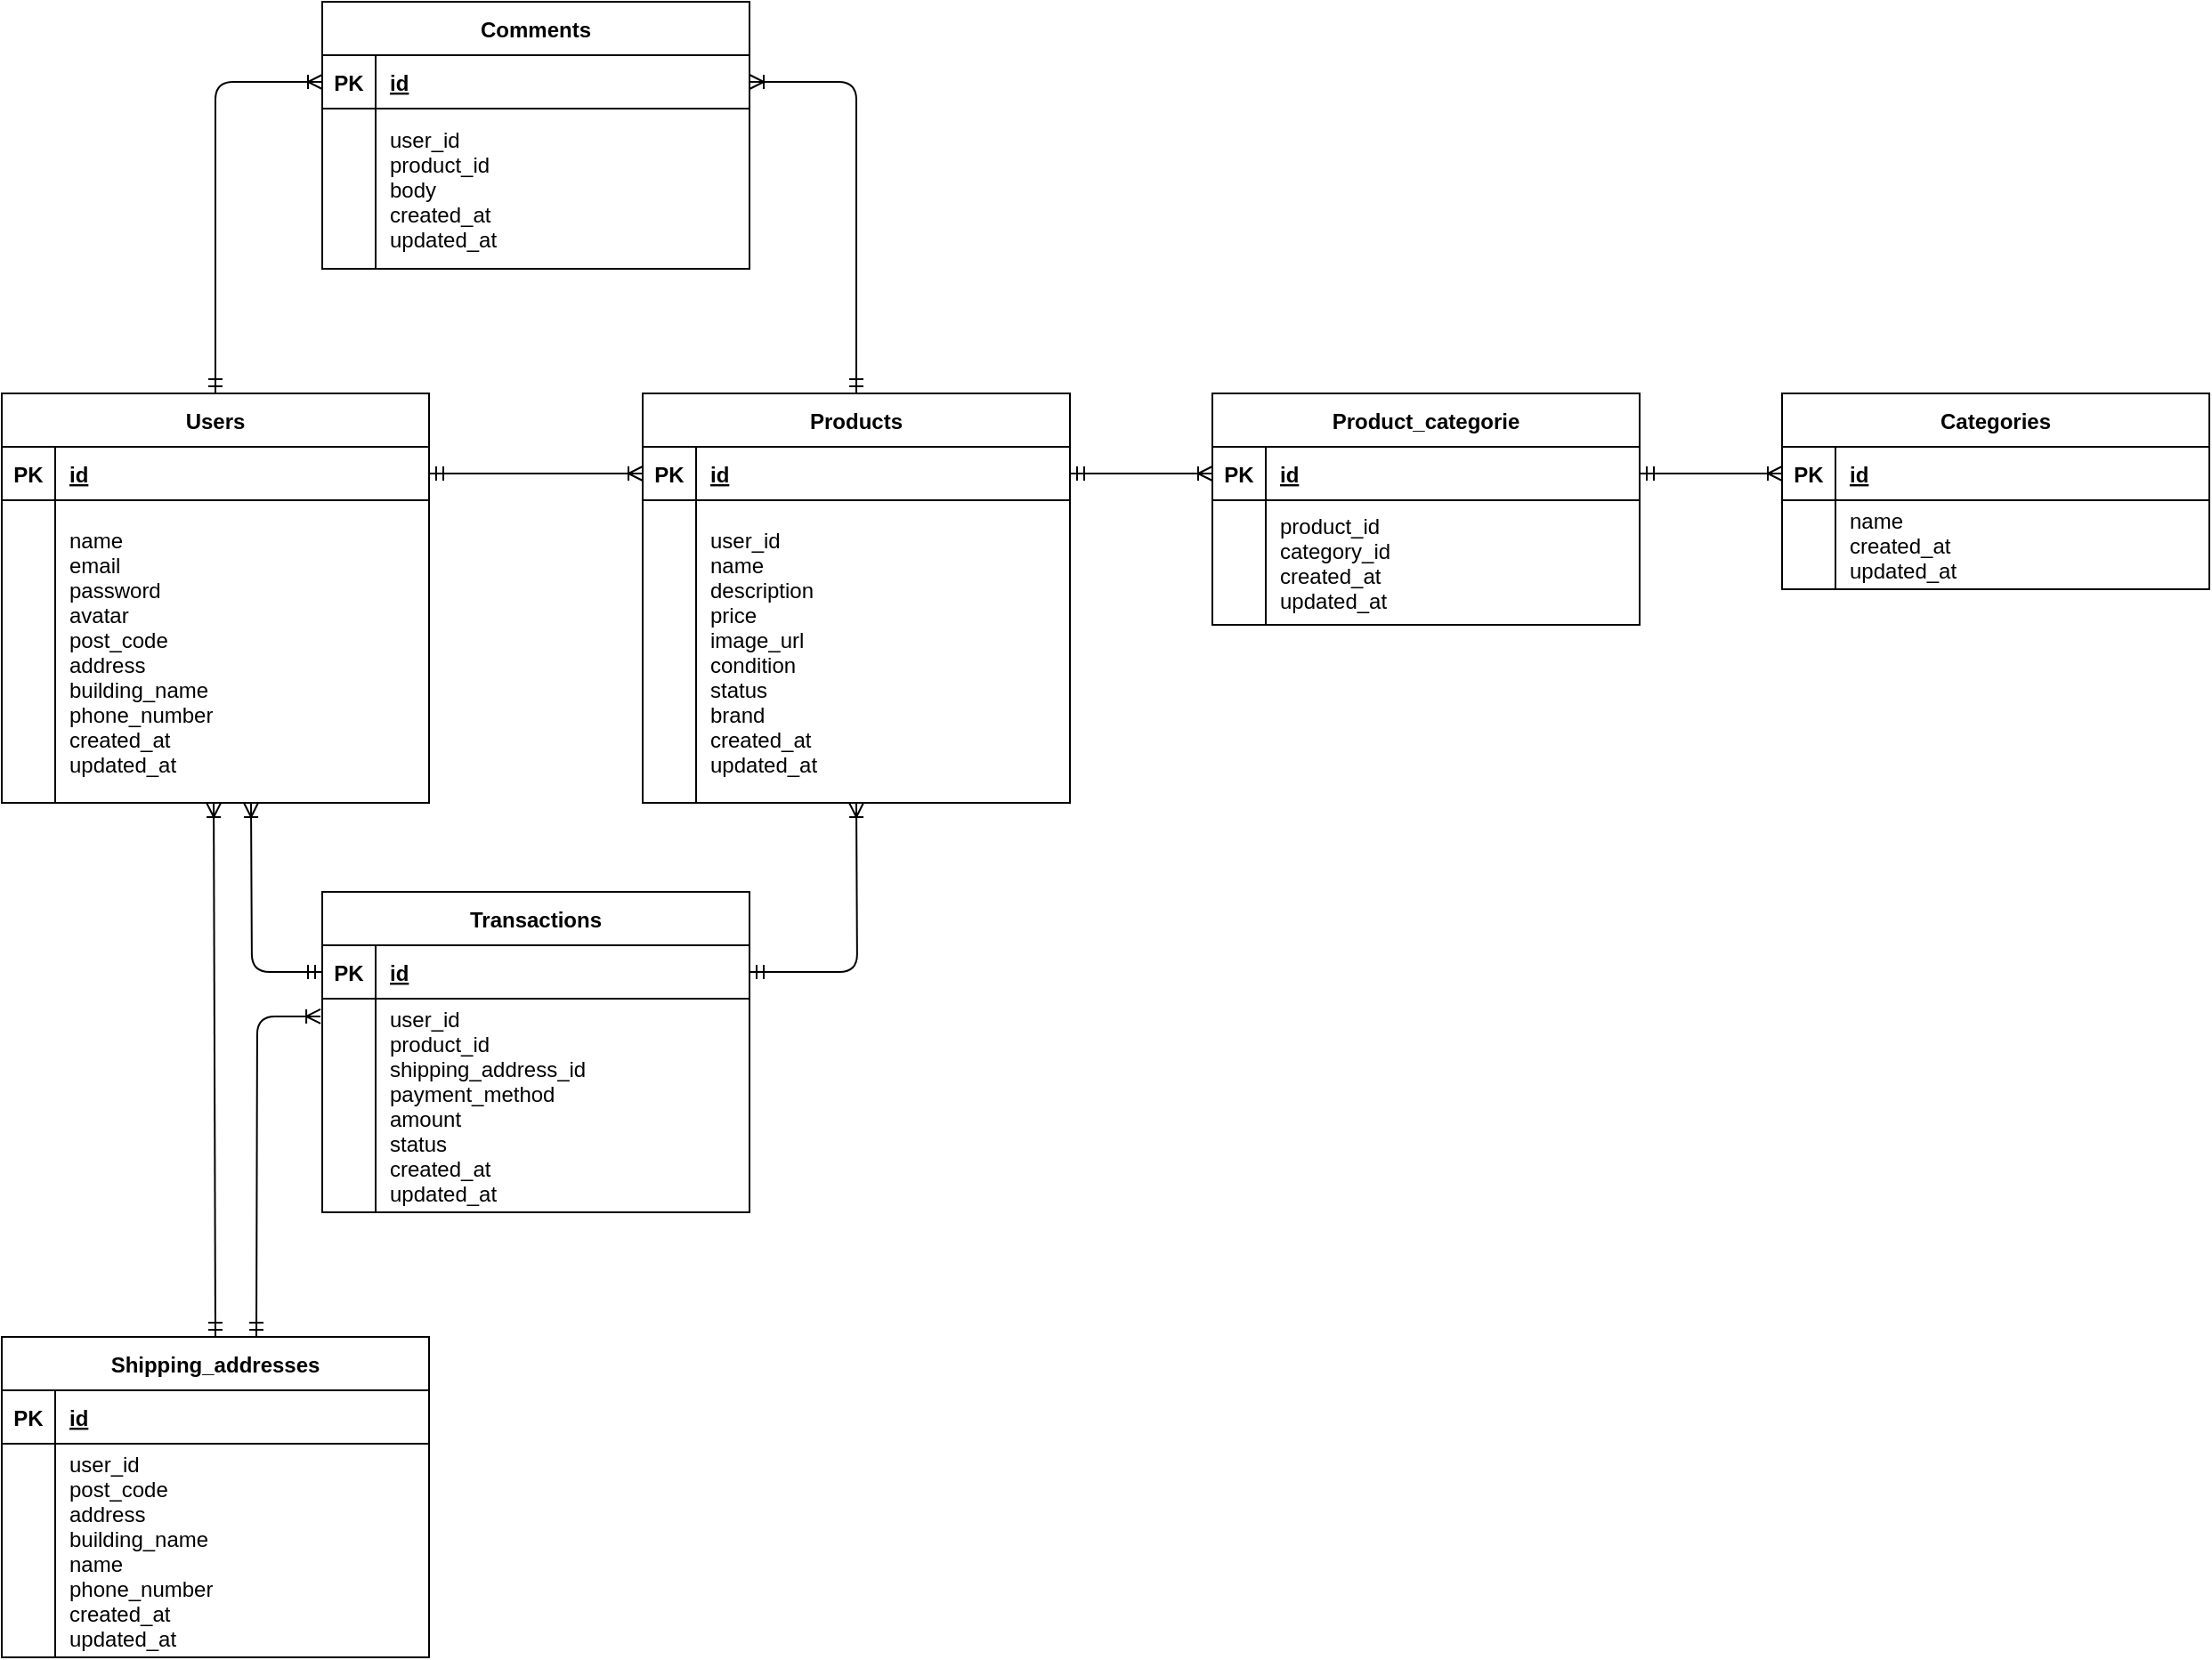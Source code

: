 <mxfile version="26.0.16">
  <diagram id="R2lEEEUBdFMjLlhIrx00" name="Page-1">
    <mxGraphModel dx="1114" dy="1979" grid="1" gridSize="10" guides="1" tooltips="1" connect="1" arrows="1" fold="1" page="1" pageScale="1" pageWidth="850" pageHeight="1100" math="0" shadow="0" extFonts="Permanent Marker^https://fonts.googleapis.com/css?family=Permanent+Marker">
      <root>
        <mxCell id="0" />
        <mxCell id="1" parent="0" />
        <mxCell id="C-vyLk0tnHw3VtMMgP7b-1" value="" style="endArrow=ERoneToMany;startArrow=ERmandOne;endFill=0;startFill=0;entryX=0;entryY=0.5;entryDx=0;entryDy=0;exitX=1;exitY=0.5;exitDx=0;exitDy=0;exitPerimeter=0;" parent="1" source="qYlAG-uZBEFsMlIln7mZ-29" target="qYlAG-uZBEFsMlIln7mZ-12" edge="1">
          <mxGeometry width="100" height="100" relative="1" as="geometry">
            <mxPoint x="370" y="-140" as="sourcePoint" />
            <mxPoint x="450" y="-140" as="targetPoint" />
          </mxGeometry>
        </mxCell>
        <mxCell id="C-vyLk0tnHw3VtMMgP7b-23" value="Categories" style="shape=table;startSize=30;container=1;collapsible=1;childLayout=tableLayout;fixedRows=1;rowLines=0;fontStyle=1;align=center;resizeLast=1;" parent="1" vertex="1">
          <mxGeometry x="1120" y="-190" width="240" height="110" as="geometry" />
        </mxCell>
        <mxCell id="C-vyLk0tnHw3VtMMgP7b-24" value="" style="shape=partialRectangle;collapsible=0;dropTarget=0;pointerEvents=0;fillColor=none;points=[[0,0.5],[1,0.5]];portConstraint=eastwest;top=0;left=0;right=0;bottom=1;" parent="C-vyLk0tnHw3VtMMgP7b-23" vertex="1">
          <mxGeometry y="30" width="240" height="30" as="geometry" />
        </mxCell>
        <mxCell id="C-vyLk0tnHw3VtMMgP7b-25" value="PK" style="shape=partialRectangle;overflow=hidden;connectable=0;fillColor=none;top=0;left=0;bottom=0;right=0;fontStyle=1;" parent="C-vyLk0tnHw3VtMMgP7b-24" vertex="1">
          <mxGeometry width="30" height="30" as="geometry">
            <mxRectangle width="30" height="30" as="alternateBounds" />
          </mxGeometry>
        </mxCell>
        <mxCell id="C-vyLk0tnHw3VtMMgP7b-26" value="id" style="shape=partialRectangle;overflow=hidden;connectable=0;fillColor=none;top=0;left=0;bottom=0;right=0;align=left;spacingLeft=6;fontStyle=5;" parent="C-vyLk0tnHw3VtMMgP7b-24" vertex="1">
          <mxGeometry x="30" width="210" height="30" as="geometry">
            <mxRectangle width="210" height="30" as="alternateBounds" />
          </mxGeometry>
        </mxCell>
        <mxCell id="C-vyLk0tnHw3VtMMgP7b-27" value="" style="shape=partialRectangle;collapsible=0;dropTarget=0;pointerEvents=0;fillColor=none;points=[[0,0.5],[1,0.5]];portConstraint=eastwest;top=0;left=0;right=0;bottom=0;" parent="C-vyLk0tnHw3VtMMgP7b-23" vertex="1">
          <mxGeometry y="60" width="240" height="50" as="geometry" />
        </mxCell>
        <mxCell id="C-vyLk0tnHw3VtMMgP7b-28" value="" style="shape=partialRectangle;overflow=hidden;connectable=0;fillColor=none;top=0;left=0;bottom=0;right=0;" parent="C-vyLk0tnHw3VtMMgP7b-27" vertex="1">
          <mxGeometry width="30" height="50" as="geometry">
            <mxRectangle width="30" height="50" as="alternateBounds" />
          </mxGeometry>
        </mxCell>
        <mxCell id="C-vyLk0tnHw3VtMMgP7b-29" value="name&#xa;created_at&#xa;updated_at" style="shape=partialRectangle;overflow=hidden;connectable=0;fillColor=none;top=0;left=0;bottom=0;right=0;align=left;spacingLeft=6;" parent="C-vyLk0tnHw3VtMMgP7b-27" vertex="1">
          <mxGeometry x="30" width="210" height="50" as="geometry">
            <mxRectangle width="210" height="50" as="alternateBounds" />
          </mxGeometry>
        </mxCell>
        <mxCell id="qYlAG-uZBEFsMlIln7mZ-11" value="Products" style="shape=table;startSize=30;container=1;collapsible=1;childLayout=tableLayout;fixedRows=1;rowLines=0;fontStyle=1;align=center;resizeLast=1;" vertex="1" parent="1">
          <mxGeometry x="480" y="-190" width="240" height="230" as="geometry" />
        </mxCell>
        <mxCell id="qYlAG-uZBEFsMlIln7mZ-12" value="" style="shape=partialRectangle;collapsible=0;dropTarget=0;pointerEvents=0;fillColor=none;points=[[0,0.5],[1,0.5]];portConstraint=eastwest;top=0;left=0;right=0;bottom=1;" vertex="1" parent="qYlAG-uZBEFsMlIln7mZ-11">
          <mxGeometry y="30" width="240" height="30" as="geometry" />
        </mxCell>
        <mxCell id="qYlAG-uZBEFsMlIln7mZ-13" value="PK" style="shape=partialRectangle;overflow=hidden;connectable=0;fillColor=none;top=0;left=0;bottom=0;right=0;fontStyle=1;" vertex="1" parent="qYlAG-uZBEFsMlIln7mZ-12">
          <mxGeometry width="30" height="30" as="geometry">
            <mxRectangle width="30" height="30" as="alternateBounds" />
          </mxGeometry>
        </mxCell>
        <mxCell id="qYlAG-uZBEFsMlIln7mZ-14" value="id" style="shape=partialRectangle;overflow=hidden;connectable=0;fillColor=none;top=0;left=0;bottom=0;right=0;align=left;spacingLeft=6;fontStyle=5;" vertex="1" parent="qYlAG-uZBEFsMlIln7mZ-12">
          <mxGeometry x="30" width="210" height="30" as="geometry">
            <mxRectangle width="210" height="30" as="alternateBounds" />
          </mxGeometry>
        </mxCell>
        <mxCell id="qYlAG-uZBEFsMlIln7mZ-15" value="" style="shape=partialRectangle;collapsible=0;dropTarget=0;pointerEvents=0;fillColor=none;points=[[0,0.5],[1,0.5]];portConstraint=eastwest;top=0;left=0;right=0;bottom=0;" vertex="1" parent="qYlAG-uZBEFsMlIln7mZ-11">
          <mxGeometry y="60" width="240" height="170" as="geometry" />
        </mxCell>
        <mxCell id="qYlAG-uZBEFsMlIln7mZ-16" value="" style="shape=partialRectangle;overflow=hidden;connectable=0;fillColor=none;top=0;left=0;bottom=0;right=0;" vertex="1" parent="qYlAG-uZBEFsMlIln7mZ-15">
          <mxGeometry width="30" height="170" as="geometry">
            <mxRectangle width="30" height="170" as="alternateBounds" />
          </mxGeometry>
        </mxCell>
        <mxCell id="qYlAG-uZBEFsMlIln7mZ-17" value="user_id&#xa;name&#xa;description&#xa;price&#xa;image_url&#xa;condition&#xa;status&#xa;brand&#xa;created_at&#xa;updated_at" style="shape=partialRectangle;overflow=hidden;connectable=0;fillColor=none;top=0;left=0;bottom=0;right=0;align=left;spacingLeft=6;" vertex="1" parent="qYlAG-uZBEFsMlIln7mZ-15">
          <mxGeometry x="30" width="210" height="170" as="geometry">
            <mxRectangle width="210" height="170" as="alternateBounds" />
          </mxGeometry>
        </mxCell>
        <mxCell id="qYlAG-uZBEFsMlIln7mZ-18" value="Shipping_addresses" style="shape=table;startSize=30;container=1;collapsible=1;childLayout=tableLayout;fixedRows=1;rowLines=0;fontStyle=1;align=center;resizeLast=1;" vertex="1" parent="1">
          <mxGeometry x="120" y="340" width="240" height="180" as="geometry" />
        </mxCell>
        <mxCell id="qYlAG-uZBEFsMlIln7mZ-19" value="" style="shape=partialRectangle;collapsible=0;dropTarget=0;pointerEvents=0;fillColor=none;points=[[0,0.5],[1,0.5]];portConstraint=eastwest;top=0;left=0;right=0;bottom=1;" vertex="1" parent="qYlAG-uZBEFsMlIln7mZ-18">
          <mxGeometry y="30" width="240" height="30" as="geometry" />
        </mxCell>
        <mxCell id="qYlAG-uZBEFsMlIln7mZ-20" value="PK" style="shape=partialRectangle;overflow=hidden;connectable=0;fillColor=none;top=0;left=0;bottom=0;right=0;fontStyle=1;" vertex="1" parent="qYlAG-uZBEFsMlIln7mZ-19">
          <mxGeometry width="30" height="30" as="geometry">
            <mxRectangle width="30" height="30" as="alternateBounds" />
          </mxGeometry>
        </mxCell>
        <mxCell id="qYlAG-uZBEFsMlIln7mZ-21" value="id" style="shape=partialRectangle;overflow=hidden;connectable=0;fillColor=none;top=0;left=0;bottom=0;right=0;align=left;spacingLeft=6;fontStyle=5;" vertex="1" parent="qYlAG-uZBEFsMlIln7mZ-19">
          <mxGeometry x="30" width="210" height="30" as="geometry">
            <mxRectangle width="210" height="30" as="alternateBounds" />
          </mxGeometry>
        </mxCell>
        <mxCell id="qYlAG-uZBEFsMlIln7mZ-22" value="" style="shape=partialRectangle;collapsible=0;dropTarget=0;pointerEvents=0;fillColor=none;points=[[0,0.5],[1,0.5]];portConstraint=eastwest;top=0;left=0;right=0;bottom=0;" vertex="1" parent="qYlAG-uZBEFsMlIln7mZ-18">
          <mxGeometry y="60" width="240" height="120" as="geometry" />
        </mxCell>
        <mxCell id="qYlAG-uZBEFsMlIln7mZ-23" value="" style="shape=partialRectangle;overflow=hidden;connectable=0;fillColor=none;top=0;left=0;bottom=0;right=0;" vertex="1" parent="qYlAG-uZBEFsMlIln7mZ-22">
          <mxGeometry width="30" height="120" as="geometry">
            <mxRectangle width="30" height="120" as="alternateBounds" />
          </mxGeometry>
        </mxCell>
        <mxCell id="qYlAG-uZBEFsMlIln7mZ-24" value="user_id&#xa;post_code&#xa;address&#xa;building_name&#xa;name&#xa;phone_number&#xa;created_at&#xa;updated_at" style="shape=partialRectangle;overflow=hidden;connectable=0;fillColor=none;top=0;left=0;bottom=0;right=0;align=left;spacingLeft=6;" vertex="1" parent="qYlAG-uZBEFsMlIln7mZ-22">
          <mxGeometry x="30" width="210" height="120" as="geometry">
            <mxRectangle width="210" height="120" as="alternateBounds" />
          </mxGeometry>
        </mxCell>
        <mxCell id="qYlAG-uZBEFsMlIln7mZ-28" value="Users" style="shape=table;startSize=30;container=1;collapsible=1;childLayout=tableLayout;fixedRows=1;rowLines=0;fontStyle=1;align=center;resizeLast=1;" vertex="1" parent="1">
          <mxGeometry x="120" y="-190" width="240" height="230" as="geometry" />
        </mxCell>
        <mxCell id="qYlAG-uZBEFsMlIln7mZ-29" value="" style="shape=partialRectangle;collapsible=0;dropTarget=0;pointerEvents=0;fillColor=none;points=[[0,0.5],[1,0.5]];portConstraint=eastwest;top=0;left=0;right=0;bottom=1;" vertex="1" parent="qYlAG-uZBEFsMlIln7mZ-28">
          <mxGeometry y="30" width="240" height="30" as="geometry" />
        </mxCell>
        <mxCell id="qYlAG-uZBEFsMlIln7mZ-30" value="PK" style="shape=partialRectangle;overflow=hidden;connectable=0;fillColor=none;top=0;left=0;bottom=0;right=0;fontStyle=1;" vertex="1" parent="qYlAG-uZBEFsMlIln7mZ-29">
          <mxGeometry width="30" height="30" as="geometry">
            <mxRectangle width="30" height="30" as="alternateBounds" />
          </mxGeometry>
        </mxCell>
        <mxCell id="qYlAG-uZBEFsMlIln7mZ-31" value="id" style="shape=partialRectangle;overflow=hidden;connectable=0;fillColor=none;top=0;left=0;bottom=0;right=0;align=left;spacingLeft=6;fontStyle=5;" vertex="1" parent="qYlAG-uZBEFsMlIln7mZ-29">
          <mxGeometry x="30" width="210" height="30" as="geometry">
            <mxRectangle width="210" height="30" as="alternateBounds" />
          </mxGeometry>
        </mxCell>
        <mxCell id="qYlAG-uZBEFsMlIln7mZ-32" value="" style="shape=partialRectangle;collapsible=0;dropTarget=0;pointerEvents=0;fillColor=none;points=[[0,0.5],[1,0.5]];portConstraint=eastwest;top=0;left=0;right=0;bottom=0;" vertex="1" parent="qYlAG-uZBEFsMlIln7mZ-28">
          <mxGeometry y="60" width="240" height="170" as="geometry" />
        </mxCell>
        <mxCell id="qYlAG-uZBEFsMlIln7mZ-33" value="" style="shape=partialRectangle;overflow=hidden;connectable=0;fillColor=none;top=0;left=0;bottom=0;right=0;" vertex="1" parent="qYlAG-uZBEFsMlIln7mZ-32">
          <mxGeometry width="30" height="170" as="geometry">
            <mxRectangle width="30" height="170" as="alternateBounds" />
          </mxGeometry>
        </mxCell>
        <mxCell id="qYlAG-uZBEFsMlIln7mZ-34" value="name&#xa;email&#xa;password&#xa;avatar&#xa;post_code&#xa;address&#xa;building_name&#xa;phone_number&#xa;created_at&#xa;updated_at" style="shape=partialRectangle;overflow=hidden;connectable=0;fillColor=none;top=0;left=0;bottom=0;right=0;align=left;spacingLeft=6;" vertex="1" parent="qYlAG-uZBEFsMlIln7mZ-32">
          <mxGeometry x="30" width="210" height="170" as="geometry">
            <mxRectangle width="210" height="170" as="alternateBounds" />
          </mxGeometry>
        </mxCell>
        <mxCell id="qYlAG-uZBEFsMlIln7mZ-63" value="Comments" style="shape=table;startSize=30;container=1;collapsible=1;childLayout=tableLayout;fixedRows=1;rowLines=0;fontStyle=1;align=center;resizeLast=1;" vertex="1" parent="1">
          <mxGeometry x="300" y="-410" width="240" height="150" as="geometry" />
        </mxCell>
        <mxCell id="qYlAG-uZBEFsMlIln7mZ-64" value="" style="shape=partialRectangle;collapsible=0;dropTarget=0;pointerEvents=0;fillColor=none;points=[[0,0.5],[1,0.5]];portConstraint=eastwest;top=0;left=0;right=0;bottom=1;" vertex="1" parent="qYlAG-uZBEFsMlIln7mZ-63">
          <mxGeometry y="30" width="240" height="30" as="geometry" />
        </mxCell>
        <mxCell id="qYlAG-uZBEFsMlIln7mZ-65" value="PK" style="shape=partialRectangle;overflow=hidden;connectable=0;fillColor=none;top=0;left=0;bottom=0;right=0;fontStyle=1;" vertex="1" parent="qYlAG-uZBEFsMlIln7mZ-64">
          <mxGeometry width="30" height="30" as="geometry">
            <mxRectangle width="30" height="30" as="alternateBounds" />
          </mxGeometry>
        </mxCell>
        <mxCell id="qYlAG-uZBEFsMlIln7mZ-66" value="id" style="shape=partialRectangle;overflow=hidden;connectable=0;fillColor=none;top=0;left=0;bottom=0;right=0;align=left;spacingLeft=6;fontStyle=5;" vertex="1" parent="qYlAG-uZBEFsMlIln7mZ-64">
          <mxGeometry x="30" width="210" height="30" as="geometry">
            <mxRectangle width="210" height="30" as="alternateBounds" />
          </mxGeometry>
        </mxCell>
        <mxCell id="qYlAG-uZBEFsMlIln7mZ-67" value="" style="shape=partialRectangle;collapsible=0;dropTarget=0;pointerEvents=0;fillColor=none;points=[[0,0.5],[1,0.5]];portConstraint=eastwest;top=0;left=0;right=0;bottom=0;" vertex="1" parent="qYlAG-uZBEFsMlIln7mZ-63">
          <mxGeometry y="60" width="240" height="90" as="geometry" />
        </mxCell>
        <mxCell id="qYlAG-uZBEFsMlIln7mZ-68" value="" style="shape=partialRectangle;overflow=hidden;connectable=0;fillColor=none;top=0;left=0;bottom=0;right=0;" vertex="1" parent="qYlAG-uZBEFsMlIln7mZ-67">
          <mxGeometry width="30" height="90" as="geometry">
            <mxRectangle width="30" height="90" as="alternateBounds" />
          </mxGeometry>
        </mxCell>
        <mxCell id="qYlAG-uZBEFsMlIln7mZ-69" value="user_id&#xa;product_id&#xa;body&#xa;created_at&#xa;updated_at" style="shape=partialRectangle;overflow=hidden;connectable=0;fillColor=none;top=0;left=0;bottom=0;right=0;align=left;spacingLeft=6;" vertex="1" parent="qYlAG-uZBEFsMlIln7mZ-67">
          <mxGeometry x="30" width="210" height="90" as="geometry">
            <mxRectangle width="210" height="90" as="alternateBounds" />
          </mxGeometry>
        </mxCell>
        <mxCell id="qYlAG-uZBEFsMlIln7mZ-80" value="Product_categorie" style="shape=table;startSize=30;container=1;collapsible=1;childLayout=tableLayout;fixedRows=1;rowLines=0;fontStyle=1;align=center;resizeLast=1;" vertex="1" parent="1">
          <mxGeometry x="800" y="-190" width="240" height="130" as="geometry" />
        </mxCell>
        <mxCell id="qYlAG-uZBEFsMlIln7mZ-81" value="" style="shape=partialRectangle;collapsible=0;dropTarget=0;pointerEvents=0;fillColor=none;points=[[0,0.5],[1,0.5]];portConstraint=eastwest;top=0;left=0;right=0;bottom=1;" vertex="1" parent="qYlAG-uZBEFsMlIln7mZ-80">
          <mxGeometry y="30" width="240" height="30" as="geometry" />
        </mxCell>
        <mxCell id="qYlAG-uZBEFsMlIln7mZ-82" value="PK" style="shape=partialRectangle;overflow=hidden;connectable=0;fillColor=none;top=0;left=0;bottom=0;right=0;fontStyle=1;" vertex="1" parent="qYlAG-uZBEFsMlIln7mZ-81">
          <mxGeometry width="30" height="30" as="geometry">
            <mxRectangle width="30" height="30" as="alternateBounds" />
          </mxGeometry>
        </mxCell>
        <mxCell id="qYlAG-uZBEFsMlIln7mZ-83" value="id" style="shape=partialRectangle;overflow=hidden;connectable=0;fillColor=none;top=0;left=0;bottom=0;right=0;align=left;spacingLeft=6;fontStyle=5;" vertex="1" parent="qYlAG-uZBEFsMlIln7mZ-81">
          <mxGeometry x="30" width="210" height="30" as="geometry">
            <mxRectangle width="210" height="30" as="alternateBounds" />
          </mxGeometry>
        </mxCell>
        <mxCell id="qYlAG-uZBEFsMlIln7mZ-84" value="" style="shape=partialRectangle;collapsible=0;dropTarget=0;pointerEvents=0;fillColor=none;points=[[0,0.5],[1,0.5]];portConstraint=eastwest;top=0;left=0;right=0;bottom=0;" vertex="1" parent="qYlAG-uZBEFsMlIln7mZ-80">
          <mxGeometry y="60" width="240" height="70" as="geometry" />
        </mxCell>
        <mxCell id="qYlAG-uZBEFsMlIln7mZ-85" value="" style="shape=partialRectangle;overflow=hidden;connectable=0;fillColor=none;top=0;left=0;bottom=0;right=0;" vertex="1" parent="qYlAG-uZBEFsMlIln7mZ-84">
          <mxGeometry width="30" height="70" as="geometry">
            <mxRectangle width="30" height="70" as="alternateBounds" />
          </mxGeometry>
        </mxCell>
        <mxCell id="qYlAG-uZBEFsMlIln7mZ-86" value="product_id&#xa;category_id&#xa;created_at&#xa;updated_at" style="shape=partialRectangle;overflow=hidden;connectable=0;fillColor=none;top=0;left=0;bottom=0;right=0;align=left;spacingLeft=6;" vertex="1" parent="qYlAG-uZBEFsMlIln7mZ-84">
          <mxGeometry x="30" width="210" height="70" as="geometry">
            <mxRectangle width="210" height="70" as="alternateBounds" />
          </mxGeometry>
        </mxCell>
        <mxCell id="qYlAG-uZBEFsMlIln7mZ-87" value="" style="endArrow=ERoneToMany;startArrow=ERmandOne;endFill=0;startFill=0;entryX=0;entryY=0.5;entryDx=0;entryDy=0;exitX=1;exitY=0.5;exitDx=0;exitDy=0;" edge="1" parent="1" source="qYlAG-uZBEFsMlIln7mZ-12" target="qYlAG-uZBEFsMlIln7mZ-81">
          <mxGeometry width="100" height="100" relative="1" as="geometry">
            <mxPoint x="760" y="-150" as="sourcePoint" />
            <mxPoint x="910" y="-150" as="targetPoint" />
          </mxGeometry>
        </mxCell>
        <mxCell id="qYlAG-uZBEFsMlIln7mZ-88" value="" style="endArrow=ERoneToMany;startArrow=ERmandOne;endFill=0;startFill=0;entryX=0;entryY=0.5;entryDx=0;entryDy=0;exitX=1;exitY=0.5;exitDx=0;exitDy=0;" edge="1" parent="1" source="qYlAG-uZBEFsMlIln7mZ-81" target="C-vyLk0tnHw3VtMMgP7b-24">
          <mxGeometry width="100" height="100" relative="1" as="geometry">
            <mxPoint x="1060" y="-140" as="sourcePoint" />
            <mxPoint x="1210" y="-140" as="targetPoint" />
          </mxGeometry>
        </mxCell>
        <mxCell id="qYlAG-uZBEFsMlIln7mZ-89" value="" style="endArrow=ERoneToMany;startArrow=ERmandOne;endFill=0;startFill=0;entryX=0;entryY=0.5;entryDx=0;entryDy=0;exitX=0.5;exitY=0;exitDx=0;exitDy=0;edgeStyle=orthogonalEdgeStyle;" edge="1" parent="1" source="qYlAG-uZBEFsMlIln7mZ-28" target="qYlAG-uZBEFsMlIln7mZ-64">
          <mxGeometry width="100" height="100" relative="1" as="geometry">
            <mxPoint x="140" y="-260" as="sourcePoint" />
            <mxPoint x="260" y="-260" as="targetPoint" />
          </mxGeometry>
        </mxCell>
        <mxCell id="qYlAG-uZBEFsMlIln7mZ-90" value="" style="endArrow=ERoneToMany;startArrow=ERmandOne;endFill=0;startFill=0;entryX=1;entryY=0.5;entryDx=0;entryDy=0;exitX=0.5;exitY=0;exitDx=0;exitDy=0;edgeStyle=orthogonalEdgeStyle;" edge="1" parent="1" source="qYlAG-uZBEFsMlIln7mZ-11" target="qYlAG-uZBEFsMlIln7mZ-64">
          <mxGeometry width="100" height="100" relative="1" as="geometry">
            <mxPoint x="659.5" y="-260.5" as="sourcePoint" />
            <mxPoint x="719.5" y="-435.5" as="targetPoint" />
          </mxGeometry>
        </mxCell>
        <mxCell id="qYlAG-uZBEFsMlIln7mZ-91" value="Transactions" style="shape=table;startSize=30;container=1;collapsible=1;childLayout=tableLayout;fixedRows=1;rowLines=0;fontStyle=1;align=center;resizeLast=1;" vertex="1" parent="1">
          <mxGeometry x="300" y="90" width="240" height="180" as="geometry" />
        </mxCell>
        <mxCell id="qYlAG-uZBEFsMlIln7mZ-92" value="" style="shape=partialRectangle;collapsible=0;dropTarget=0;pointerEvents=0;fillColor=none;points=[[0,0.5],[1,0.5]];portConstraint=eastwest;top=0;left=0;right=0;bottom=1;" vertex="1" parent="qYlAG-uZBEFsMlIln7mZ-91">
          <mxGeometry y="30" width="240" height="30" as="geometry" />
        </mxCell>
        <mxCell id="qYlAG-uZBEFsMlIln7mZ-93" value="PK" style="shape=partialRectangle;overflow=hidden;connectable=0;fillColor=none;top=0;left=0;bottom=0;right=0;fontStyle=1;" vertex="1" parent="qYlAG-uZBEFsMlIln7mZ-92">
          <mxGeometry width="30" height="30" as="geometry">
            <mxRectangle width="30" height="30" as="alternateBounds" />
          </mxGeometry>
        </mxCell>
        <mxCell id="qYlAG-uZBEFsMlIln7mZ-94" value="id" style="shape=partialRectangle;overflow=hidden;connectable=0;fillColor=none;top=0;left=0;bottom=0;right=0;align=left;spacingLeft=6;fontStyle=5;" vertex="1" parent="qYlAG-uZBEFsMlIln7mZ-92">
          <mxGeometry x="30" width="210" height="30" as="geometry">
            <mxRectangle width="210" height="30" as="alternateBounds" />
          </mxGeometry>
        </mxCell>
        <mxCell id="qYlAG-uZBEFsMlIln7mZ-95" value="" style="shape=partialRectangle;collapsible=0;dropTarget=0;pointerEvents=0;fillColor=none;points=[[0,0.5],[1,0.5]];portConstraint=eastwest;top=0;left=0;right=0;bottom=0;" vertex="1" parent="qYlAG-uZBEFsMlIln7mZ-91">
          <mxGeometry y="60" width="240" height="120" as="geometry" />
        </mxCell>
        <mxCell id="qYlAG-uZBEFsMlIln7mZ-96" value="" style="shape=partialRectangle;overflow=hidden;connectable=0;fillColor=none;top=0;left=0;bottom=0;right=0;" vertex="1" parent="qYlAG-uZBEFsMlIln7mZ-95">
          <mxGeometry width="30" height="120" as="geometry">
            <mxRectangle width="30" height="120" as="alternateBounds" />
          </mxGeometry>
        </mxCell>
        <mxCell id="qYlAG-uZBEFsMlIln7mZ-97" value="user_id&#xa;product_id&#xa;shipping_address_id&#xa;payment_method&#xa;amount&#xa;status&#xa;created_at&#xa;updated_at" style="shape=partialRectangle;overflow=hidden;connectable=0;fillColor=none;top=0;left=0;bottom=0;right=0;align=left;spacingLeft=6;" vertex="1" parent="qYlAG-uZBEFsMlIln7mZ-95">
          <mxGeometry x="30" width="210" height="120" as="geometry">
            <mxRectangle width="210" height="120" as="alternateBounds" />
          </mxGeometry>
        </mxCell>
        <mxCell id="qYlAG-uZBEFsMlIln7mZ-98" value="" style="endArrow=ERoneToMany;startArrow=ERmandOne;endFill=0;startFill=0;entryX=0.496;entryY=1;entryDx=0;entryDy=0;exitX=0.5;exitY=0;exitDx=0;exitDy=0;entryPerimeter=0;" edge="1" parent="1" source="qYlAG-uZBEFsMlIln7mZ-18" target="qYlAG-uZBEFsMlIln7mZ-32">
          <mxGeometry width="100" height="100" relative="1" as="geometry">
            <mxPoint x="140" y="180" as="sourcePoint" />
            <mxPoint x="260" y="180" as="targetPoint" />
          </mxGeometry>
        </mxCell>
        <mxCell id="qYlAG-uZBEFsMlIln7mZ-99" value="" style="endArrow=ERoneToMany;startArrow=ERmandOne;endFill=0;startFill=0;entryX=-0.004;entryY=0.083;entryDx=0;entryDy=0;edgeStyle=orthogonalEdgeStyle;entryPerimeter=0;" edge="1" parent="1" target="qYlAG-uZBEFsMlIln7mZ-95">
          <mxGeometry width="100" height="100" relative="1" as="geometry">
            <mxPoint x="263" y="340" as="sourcePoint" />
            <mxPoint x="210" y="94.5" as="targetPoint" />
          </mxGeometry>
        </mxCell>
        <mxCell id="qYlAG-uZBEFsMlIln7mZ-100" value="" style="endArrow=ERoneToMany;startArrow=ERmandOne;endFill=0;startFill=0;exitX=0;exitY=0.5;exitDx=0;exitDy=0;edgeStyle=orthogonalEdgeStyle;" edge="1" parent="1" source="qYlAG-uZBEFsMlIln7mZ-92">
          <mxGeometry width="100" height="100" relative="1" as="geometry">
            <mxPoint x="150" y="265" as="sourcePoint" />
            <mxPoint x="260" y="40" as="targetPoint" />
          </mxGeometry>
        </mxCell>
        <mxCell id="qYlAG-uZBEFsMlIln7mZ-101" value="" style="endArrow=ERoneToMany;startArrow=ERmandOne;endFill=0;startFill=0;entryX=0;entryY=0.5;entryDx=0;entryDy=0;exitX=1;exitY=0.5;exitDx=0;exitDy=0;edgeStyle=orthogonalEdgeStyle;" edge="1" parent="1" source="qYlAG-uZBEFsMlIln7mZ-92">
          <mxGeometry width="100" height="100" relative="1" as="geometry">
            <mxPoint x="540" y="215" as="sourcePoint" />
            <mxPoint x="600" y="40" as="targetPoint" />
          </mxGeometry>
        </mxCell>
      </root>
    </mxGraphModel>
  </diagram>
</mxfile>
